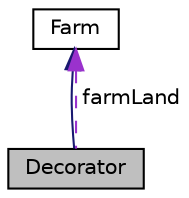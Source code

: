digraph "Decorator"
{
 // LATEX_PDF_SIZE
  edge [fontname="Helvetica",fontsize="10",labelfontname="Helvetica",labelfontsize="10"];
  node [fontname="Helvetica",fontsize="10",shape=record];
  Node1 [label="Decorator",height=0.2,width=0.4,color="black", fillcolor="grey75", style="filled", fontcolor="black",tooltip=" "];
  Node2 -> Node1 [dir="back",color="midnightblue",fontsize="10",style="solid"];
  Node2 [label="Farm",height=0.2,width=0.4,color="black", fillcolor="white", style="filled",URL="$classFarm.html",tooltip=" "];
  Node2 -> Node1 [dir="back",color="darkorchid3",fontsize="10",style="dashed",label=" farmLand" ];
}
